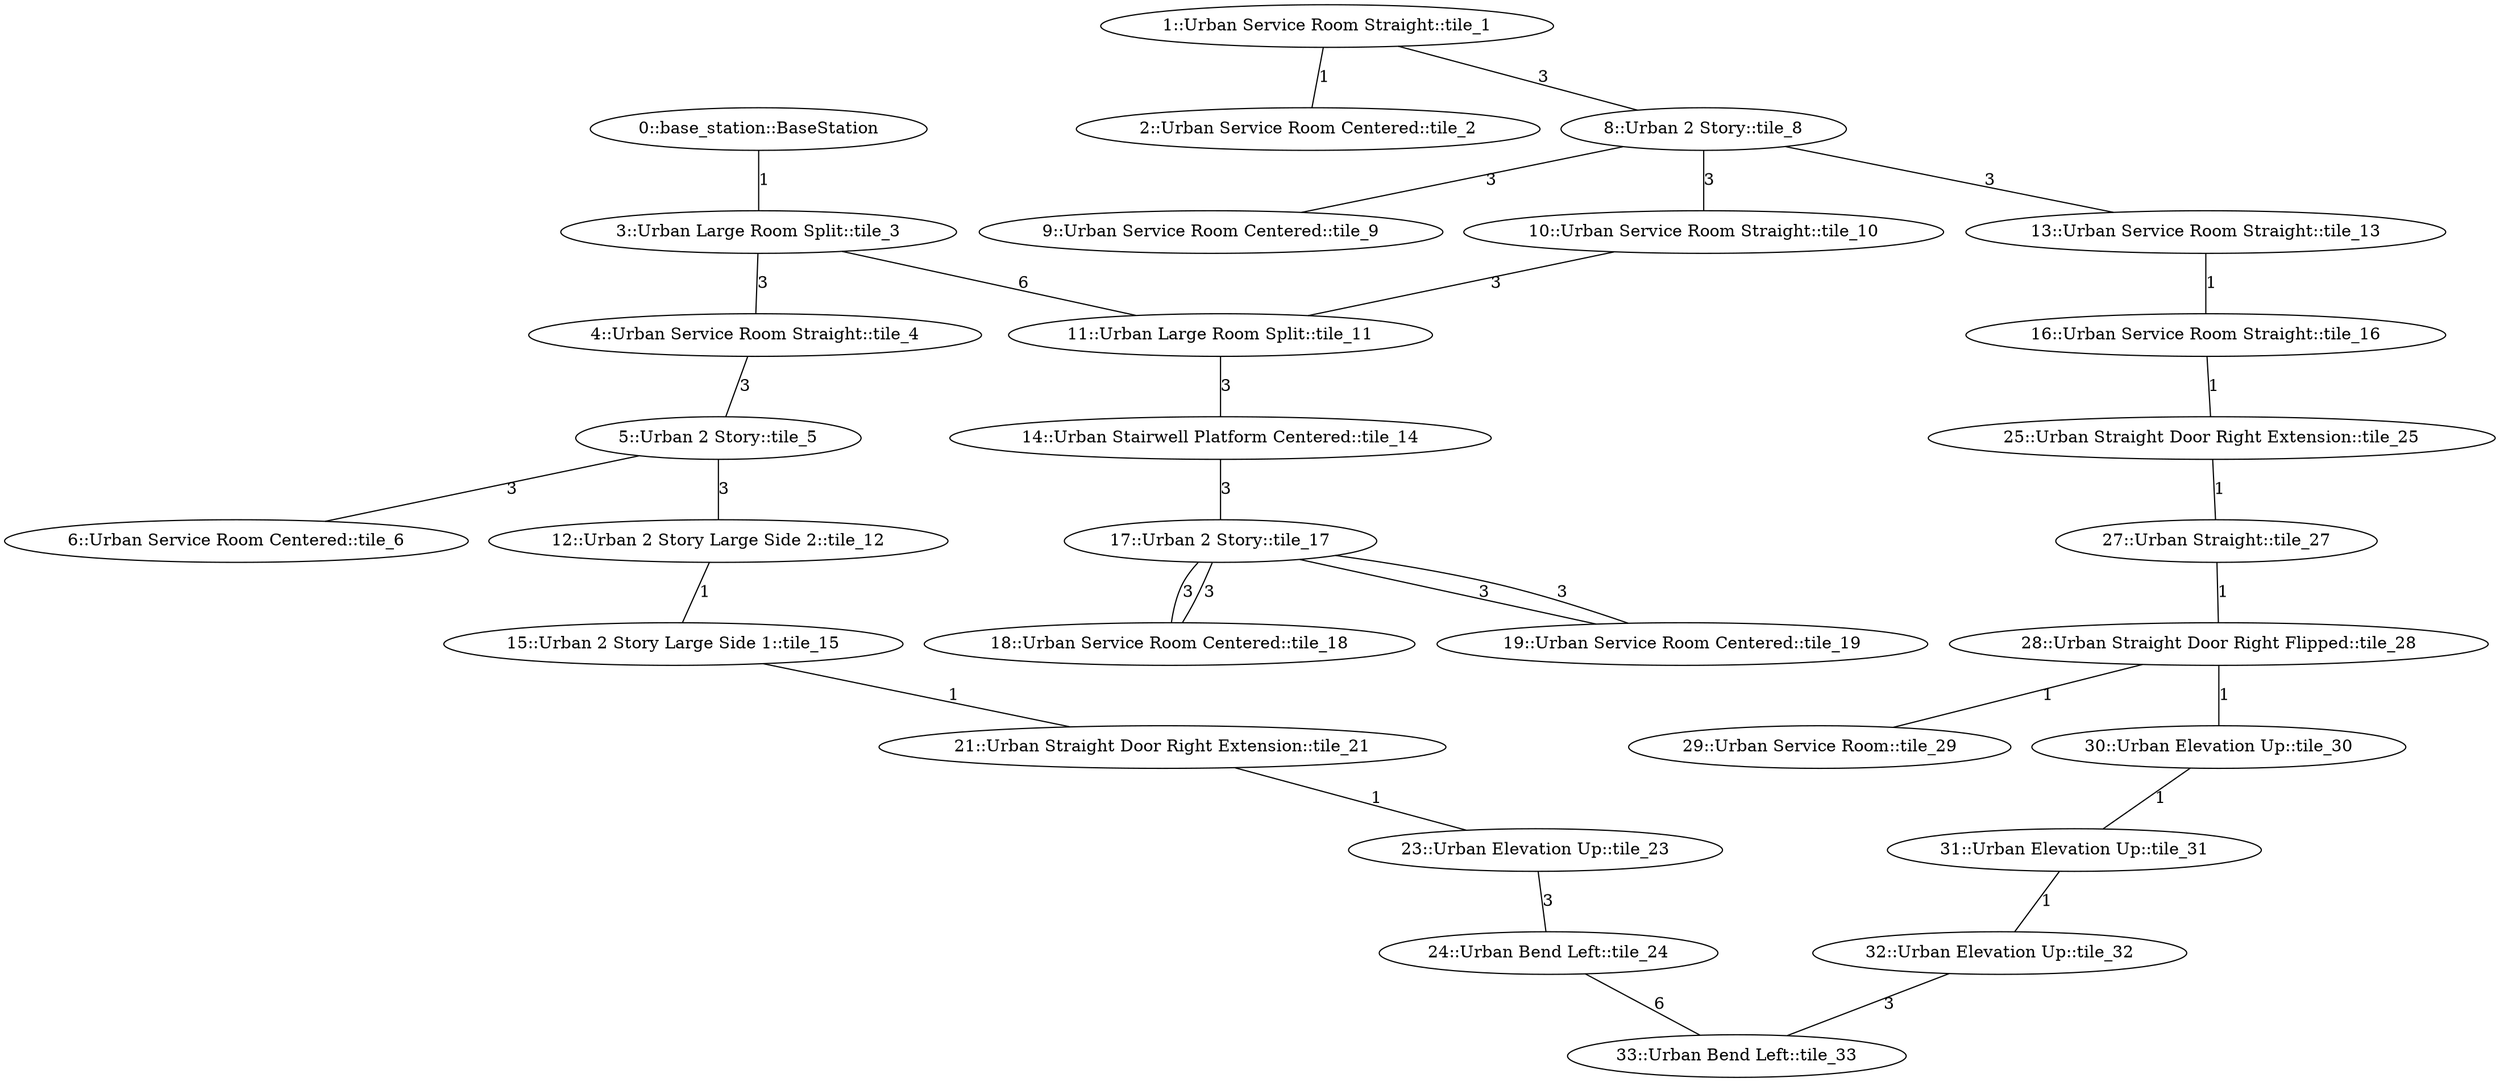 /* Visibility graph for urban_circuit_practice_01.tsv */
/* Generated with the tile_tsv.py script: */
/*   tile_tsv.py urban_circuit_practice_01.tsv -\-graph-file urban_circuit_practice_01.dot -\-world-file urban_circuit_practice_01.sdf -\-world-name urban_circuit_practice_01 -\-scale_x 40 -\-scale_y 40 -\-urban -\-y0 24 -\-x0 -96 -\-z0 1 */

graph {
  /* ==== Vertices ==== */

  /* Base station / Staging area */
  0   [label="0::base_station::BaseStation"];

  1   [label="1::Urban Service Room Straight::tile_1"];
  2   [label="2::Urban Service Room Centered::tile_2"];
  3   [label="3::Urban Large Room Split::tile_3"];
  4   [label="4::Urban Service Room Straight::tile_4"];
  5   [label="5::Urban 2 Story::tile_5"];
  6   [label="6::Urban Service Room Centered::tile_6"];
  8   [label="8::Urban 2 Story::tile_8"];
  9   [label="9::Urban Service Room Centered::tile_9"];
  10  [label="10::Urban Service Room Straight::tile_10"];
  11  [label="11::Urban Large Room Split::tile_11"];
  12  [label="12::Urban 2 Story Large Side 2::tile_12"];
  13  [label="13::Urban Service Room Straight::tile_13"];
  14  [label="14::Urban Stairwell Platform Centered::tile_14"];
  15  [label="15::Urban 2 Story Large Side 1::tile_15"];
  16  [label="16::Urban Service Room Straight::tile_16"];
  17  [label="17::Urban 2 Story::tile_17"];
  18  [label="18::Urban Service Room Centered::tile_18"];
  19  [label="19::Urban Service Room Centered::tile_19"];
  21  [label="21::Urban Straight Door Right Extension::tile_21"];
  23  [label="23::Urban Elevation Up::tile_23"];
  24  [label="24::Urban Bend Left::tile_24"];
  25  [label="25::Urban Straight Door Right Extension::tile_25"];
  27  [label="27::Urban Straight::tile_27"];
  28  [label="28::Urban Straight Door Right Flipped::tile_28"];
  29  [label="29::Urban Service Room::tile_29"];
  30  [label="30::Urban Elevation Up::tile_30"];
  31  [label="31::Urban Elevation Up::tile_31"];
  32  [label="32::Urban Elevation Up::tile_32"];
  33  [label="33::Urban Bend Left::tile_33"];

  /* ==== Edges ==== */

  /* Base station */
  0  -- 3   [label=1];
  1  -- 8   [label=3];  /* Intersection */
  3  -- 4   [label=3];  /* Intersection */
  3  -- 11  [label=6];  /* Intersection */
  4  -- 5   [label=3];  /* Intersection */
  5  -- 12  [label=3];  /* Intersection */
  8  -- 10  [label=3];  /* Intersection */
  8  -- 13  [label=3];  /* Intersection */
  10 -- 11  [label=3];  /* Intersection */
  11 -- 14  [label=3];  /* Intersection */
  12 -- 15  [label=1];
  13 -- 16  [label=1];
  14 -- 17  [label=3];  /* Intersection */
  15 -- 21  [label=1];
  16 -- 25  [label=1];
  21 -- 23  [label=1];
  23 -- 24  [label=3];
  24 -- 33  [label=6];
  25 -- 27  [label=1];
  27 -- 28  [label=1];
  28 -- 30  [label=1];
  30 -- 31  [label=1];
  31 -- 32  [label=1];
  32 -- 33  [label=3];
  1  -- 2   [label=1];
  5  -- 6   [label=3];  /* Intersection */
  8  -- 9   [label=3];  /* Intersection */
  17 -- 18  [label=3];  /* Intersection */
  17 -- 19  [label=3];  /* Intersection */
  17 -- 18  [label=3];  /* Intersection */
  17 -- 19  [label=3];  /* Intersection */
  28 -- 29  [label=1];
}
